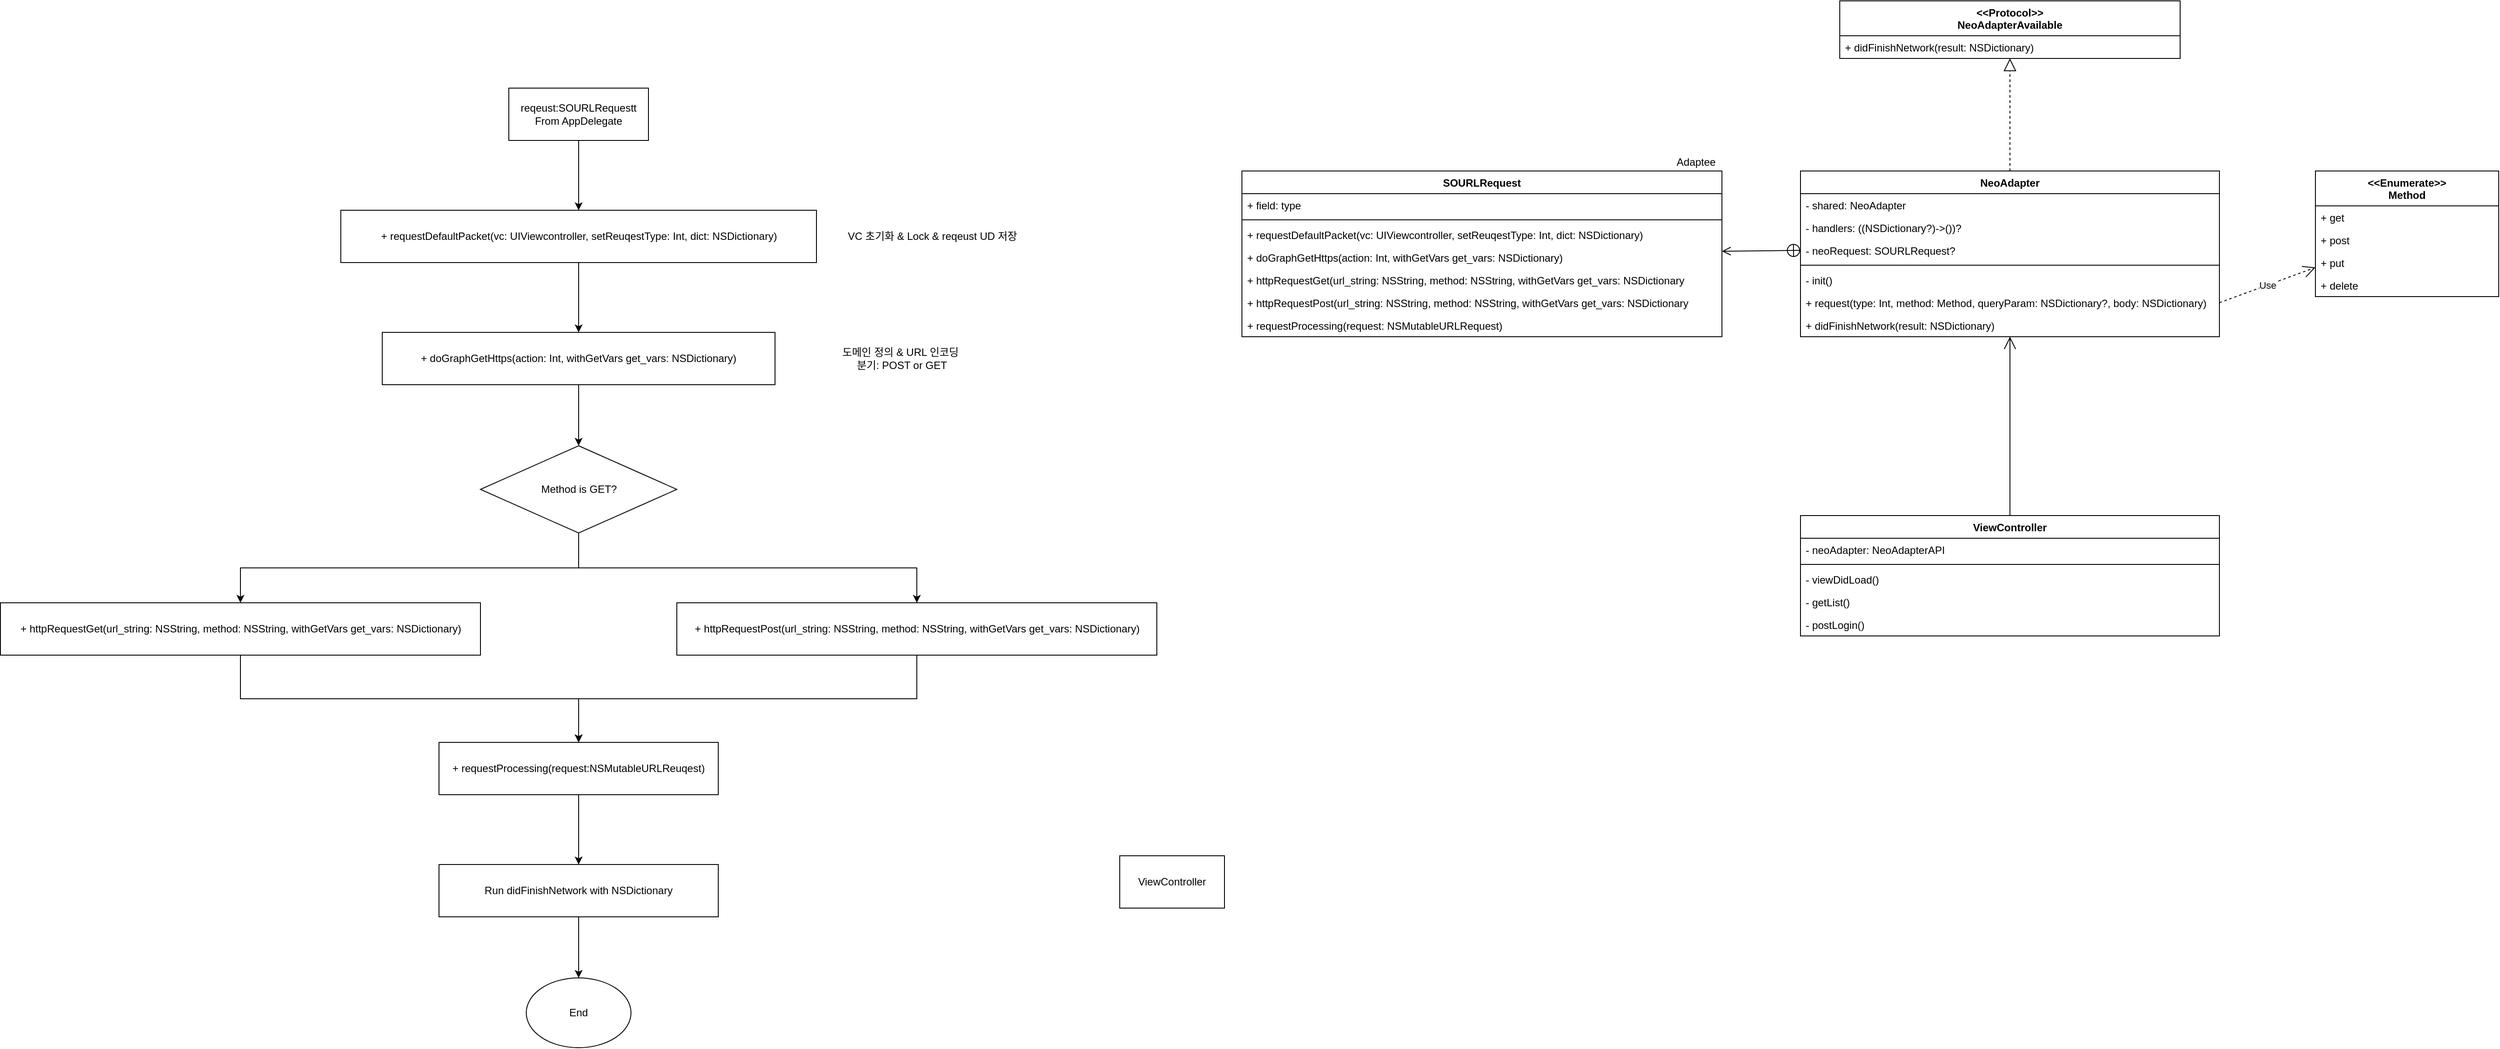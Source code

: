 <mxfile version="13.7.9" type="device"><diagram id="6hJ2Fb9KSyI2pSF-D7Mn" name="Page-1"><mxGraphModel dx="1933" dy="852" grid="1" gridSize="10" guides="1" tooltips="1" connect="1" arrows="1" fold="1" page="1" pageScale="1" pageWidth="827" pageHeight="1169" math="0" shadow="0"><root><mxCell id="0"/><mxCell id="1" parent="0"/><mxCell id="0b4FDYwiUjQ_mrkwIdnl-9" value="" style="edgeStyle=orthogonalEdgeStyle;rounded=0;orthogonalLoop=1;jettySize=auto;html=1;" parent="1" source="0b4FDYwiUjQ_mrkwIdnl-1" target="0b4FDYwiUjQ_mrkwIdnl-8" edge="1"><mxGeometry relative="1" as="geometry"/></mxCell><mxCell id="0b4FDYwiUjQ_mrkwIdnl-1" value="reqeust:SOURLRequestt&lt;br&gt;From AppDelegate" style="whiteSpace=wrap;html=1;" parent="1" vertex="1"><mxGeometry x="290" y="300" width="160" height="60" as="geometry"/></mxCell><mxCell id="0b4FDYwiUjQ_mrkwIdnl-11" value="" style="edgeStyle=orthogonalEdgeStyle;rounded=0;orthogonalLoop=1;jettySize=auto;html=1;" parent="1" source="0b4FDYwiUjQ_mrkwIdnl-8" target="0b4FDYwiUjQ_mrkwIdnl-10" edge="1"><mxGeometry relative="1" as="geometry"/></mxCell><mxCell id="0b4FDYwiUjQ_mrkwIdnl-8" value="&lt;span style=&quot;text-align: left&quot;&gt;+ requestDefaultPacket(vc: UIViewcontroller, setReuqestType: Int, dict: NSDictionary)&lt;/span&gt;" style="whiteSpace=wrap;html=1;" parent="1" vertex="1"><mxGeometry x="97.5" y="440" width="545" height="60" as="geometry"/></mxCell><mxCell id="0b4FDYwiUjQ_mrkwIdnl-17" value="" style="edgeStyle=orthogonalEdgeStyle;rounded=0;orthogonalLoop=1;jettySize=auto;html=1;" parent="1" source="0b4FDYwiUjQ_mrkwIdnl-10" target="0b4FDYwiUjQ_mrkwIdnl-16" edge="1"><mxGeometry relative="1" as="geometry"/></mxCell><mxCell id="0b4FDYwiUjQ_mrkwIdnl-10" value="&lt;span style=&quot;text-align: left&quot;&gt;+ doGraphGetHttps(action: Int, withGetVars get_vars: NSDictionary)&lt;/span&gt;" style="whiteSpace=wrap;html=1;" parent="1" vertex="1"><mxGeometry x="145" y="580" width="450" height="60" as="geometry"/></mxCell><mxCell id="0b4FDYwiUjQ_mrkwIdnl-12" value="도메인 정의 &amp;amp; URL 인코딩&amp;nbsp;&lt;br&gt;분기: POST or GET" style="text;html=1;align=center;verticalAlign=middle;resizable=0;points=[];autosize=1;" parent="1" vertex="1"><mxGeometry x="665" y="595" width="150" height="30" as="geometry"/></mxCell><mxCell id="0b4FDYwiUjQ_mrkwIdnl-13" value="VC 초기화 &amp;amp; Lock &amp;amp; reqeust UD 저장" style="text;html=1;align=center;verticalAlign=middle;resizable=0;points=[];autosize=1;" parent="1" vertex="1"><mxGeometry x="670" y="460" width="210" height="20" as="geometry"/></mxCell><mxCell id="0b4FDYwiUjQ_mrkwIdnl-20" style="edgeStyle=orthogonalEdgeStyle;rounded=0;orthogonalLoop=1;jettySize=auto;html=1;" parent="1" source="0b4FDYwiUjQ_mrkwIdnl-16" target="0b4FDYwiUjQ_mrkwIdnl-18" edge="1"><mxGeometry relative="1" as="geometry"/></mxCell><mxCell id="0b4FDYwiUjQ_mrkwIdnl-21" style="edgeStyle=orthogonalEdgeStyle;rounded=0;orthogonalLoop=1;jettySize=auto;html=1;" parent="1" source="0b4FDYwiUjQ_mrkwIdnl-16" target="0b4FDYwiUjQ_mrkwIdnl-19" edge="1"><mxGeometry relative="1" as="geometry"/></mxCell><mxCell id="0b4FDYwiUjQ_mrkwIdnl-16" value="Method is GET?" style="rhombus;whiteSpace=wrap;html=1;" parent="1" vertex="1"><mxGeometry x="257.5" y="710" width="225" height="100" as="geometry"/></mxCell><mxCell id="0b4FDYwiUjQ_mrkwIdnl-24" style="edgeStyle=orthogonalEdgeStyle;rounded=0;orthogonalLoop=1;jettySize=auto;html=1;exitX=0.5;exitY=1;exitDx=0;exitDy=0;" parent="1" source="0b4FDYwiUjQ_mrkwIdnl-18" target="0b4FDYwiUjQ_mrkwIdnl-22" edge="1"><mxGeometry relative="1" as="geometry"/></mxCell><mxCell id="0b4FDYwiUjQ_mrkwIdnl-18" value="+ httpRequestGet(url_string: NSString, method: NSString, withGetVars get_vars: NSDictionary)" style="whiteSpace=wrap;html=1;" parent="1" vertex="1"><mxGeometry x="-292.5" y="890" width="550" height="60" as="geometry"/></mxCell><mxCell id="0b4FDYwiUjQ_mrkwIdnl-25" style="edgeStyle=orthogonalEdgeStyle;rounded=0;orthogonalLoop=1;jettySize=auto;html=1;exitX=0.5;exitY=1;exitDx=0;exitDy=0;" parent="1" source="0b4FDYwiUjQ_mrkwIdnl-19" target="0b4FDYwiUjQ_mrkwIdnl-22" edge="1"><mxGeometry relative="1" as="geometry"/></mxCell><mxCell id="0b4FDYwiUjQ_mrkwIdnl-19" value="+ httpRequestPost(url_string: NSString, method: NSString, withGetVars get_vars: NSDictionary)" style="whiteSpace=wrap;html=1;" parent="1" vertex="1"><mxGeometry x="482.5" y="890" width="550" height="60" as="geometry"/></mxCell><mxCell id="0b4FDYwiUjQ_mrkwIdnl-28" value="" style="edgeStyle=orthogonalEdgeStyle;rounded=0;orthogonalLoop=1;jettySize=auto;html=1;" parent="1" source="0b4FDYwiUjQ_mrkwIdnl-22" target="0b4FDYwiUjQ_mrkwIdnl-27" edge="1"><mxGeometry relative="1" as="geometry"/></mxCell><mxCell id="0b4FDYwiUjQ_mrkwIdnl-22" value="+ requestProcessing(request:NSMutableURLReuqest)" style="whiteSpace=wrap;html=1;" parent="1" vertex="1"><mxGeometry x="210" y="1050" width="320" height="60" as="geometry"/></mxCell><mxCell id="0b4FDYwiUjQ_mrkwIdnl-30" value="" style="edgeStyle=orthogonalEdgeStyle;rounded=0;orthogonalLoop=1;jettySize=auto;html=1;" parent="1" source="0b4FDYwiUjQ_mrkwIdnl-27" target="0b4FDYwiUjQ_mrkwIdnl-29" edge="1"><mxGeometry relative="1" as="geometry"/></mxCell><mxCell id="0b4FDYwiUjQ_mrkwIdnl-32" value="&lt;&lt;Protocol&gt;&gt;&#10;NeoAdapterAvailable" style="swimlane;fontStyle=1;align=center;verticalAlign=top;childLayout=stackLayout;horizontal=1;startSize=40;horizontalStack=0;resizeParent=1;resizeParentMax=0;resizeLast=0;collapsible=1;marginBottom=0;" parent="1" vertex="1"><mxGeometry x="1815" y="200" width="390" height="66" as="geometry"/></mxCell><mxCell id="0b4FDYwiUjQ_mrkwIdnl-33" value="+ didFinishNetwork(result: NSDictionary)" style="text;strokeColor=none;fillColor=none;align=left;verticalAlign=top;spacingLeft=4;spacingRight=4;overflow=hidden;rotatable=0;points=[[0,0.5],[1,0.5]];portConstraint=eastwest;" parent="0b4FDYwiUjQ_mrkwIdnl-32" vertex="1"><mxGeometry y="40" width="390" height="26" as="geometry"/></mxCell><mxCell id="0b4FDYwiUjQ_mrkwIdnl-27" value="&lt;span&gt;Run didFinishNetwork with NSDictionary&lt;/span&gt;" style="whiteSpace=wrap;html=1;" parent="1" vertex="1"><mxGeometry x="210" y="1190" width="320" height="60" as="geometry"/></mxCell><mxCell id="0b4FDYwiUjQ_mrkwIdnl-29" value="End" style="ellipse;whiteSpace=wrap;html=1;" parent="1" vertex="1"><mxGeometry x="310" y="1320" width="120" height="80" as="geometry"/></mxCell><mxCell id="0b4FDYwiUjQ_mrkwIdnl-31" value="ViewController" style="whiteSpace=wrap;html=1;" parent="1" vertex="1"><mxGeometry x="990" y="1180" width="120" height="60" as="geometry"/></mxCell><mxCell id="0b4FDYwiUjQ_mrkwIdnl-47" value="" style="endArrow=block;dashed=1;endFill=0;endSize=12;html=1;" parent="1" source="0b4FDYwiUjQ_mrkwIdnl-36" target="0b4FDYwiUjQ_mrkwIdnl-32" edge="1"><mxGeometry width="160" relative="1" as="geometry"><mxPoint x="2040" y="316" as="sourcePoint"/><mxPoint x="2200" y="316" as="targetPoint"/></mxGeometry></mxCell><mxCell id="0b4FDYwiUjQ_mrkwIdnl-53" value="Use" style="endArrow=open;endSize=12;dashed=1;html=1;exitX=1;exitY=0.5;exitDx=0;exitDy=0;" parent="1" source="0b4FDYwiUjQ_mrkwIdnl-39" target="0b4FDYwiUjQ_mrkwIdnl-40" edge="1"><mxGeometry width="160" relative="1" as="geometry"><mxPoint x="2240" y="666" as="sourcePoint"/><mxPoint x="2400" y="666" as="targetPoint"/></mxGeometry></mxCell><mxCell id="0b4FDYwiUjQ_mrkwIdnl-54" value="" style="endArrow=open;startArrow=circlePlus;endFill=0;startFill=0;endSize=8;html=1;exitX=0;exitY=0.5;exitDx=0;exitDy=0;" parent="1" source="0b4FDYwiUjQ_mrkwIdnl-49" target="0b4FDYwiUjQ_mrkwIdnl-3" edge="1"><mxGeometry width="160" relative="1" as="geometry"><mxPoint x="990" y="510" as="sourcePoint"/><mxPoint x="1150" y="510" as="targetPoint"/></mxGeometry></mxCell><mxCell id="0b4FDYwiUjQ_mrkwIdnl-36" value="NeoAdapter" style="swimlane;fontStyle=1;align=center;verticalAlign=top;childLayout=stackLayout;horizontal=1;startSize=26;horizontalStack=0;resizeParent=1;resizeParentMax=0;resizeLast=0;collapsible=1;marginBottom=0;" parent="1" vertex="1"><mxGeometry x="1770" y="395" width="480" height="190" as="geometry"/></mxCell><mxCell id="0b4FDYwiUjQ_mrkwIdnl-50" value="- shared: NeoAdapter" style="text;strokeColor=none;fillColor=none;align=left;verticalAlign=top;spacingLeft=4;spacingRight=4;overflow=hidden;rotatable=0;points=[[0,0.5],[1,0.5]];portConstraint=eastwest;" parent="0b4FDYwiUjQ_mrkwIdnl-36" vertex="1"><mxGeometry y="26" width="480" height="26" as="geometry"/></mxCell><mxCell id="0b4FDYwiUjQ_mrkwIdnl-37" value="- handlers: ((NSDictionary?)-&gt;())?" style="text;strokeColor=none;fillColor=none;align=left;verticalAlign=top;spacingLeft=4;spacingRight=4;overflow=hidden;rotatable=0;points=[[0,0.5],[1,0.5]];portConstraint=eastwest;" parent="0b4FDYwiUjQ_mrkwIdnl-36" vertex="1"><mxGeometry y="52" width="480" height="26" as="geometry"/></mxCell><mxCell id="0b4FDYwiUjQ_mrkwIdnl-49" value="- neoRequest: SOURLRequest?" style="text;strokeColor=none;fillColor=none;align=left;verticalAlign=top;spacingLeft=4;spacingRight=4;overflow=hidden;rotatable=0;points=[[0,0.5],[1,0.5]];portConstraint=eastwest;" parent="0b4FDYwiUjQ_mrkwIdnl-36" vertex="1"><mxGeometry y="78" width="480" height="26" as="geometry"/></mxCell><mxCell id="0b4FDYwiUjQ_mrkwIdnl-38" value="" style="line;strokeWidth=1;fillColor=none;align=left;verticalAlign=middle;spacingTop=-1;spacingLeft=3;spacingRight=3;rotatable=0;labelPosition=right;points=[];portConstraint=eastwest;" parent="0b4FDYwiUjQ_mrkwIdnl-36" vertex="1"><mxGeometry y="104" width="480" height="8" as="geometry"/></mxCell><mxCell id="0b4FDYwiUjQ_mrkwIdnl-51" value="- init()" style="text;strokeColor=none;fillColor=none;align=left;verticalAlign=top;spacingLeft=4;spacingRight=4;overflow=hidden;rotatable=0;points=[[0,0.5],[1,0.5]];portConstraint=eastwest;" parent="0b4FDYwiUjQ_mrkwIdnl-36" vertex="1"><mxGeometry y="112" width="480" height="26" as="geometry"/></mxCell><mxCell id="0b4FDYwiUjQ_mrkwIdnl-39" value="+ request(type: Int, method: Method, queryParam: NSDictionary?, body: NSDictionary)" style="text;strokeColor=none;fillColor=none;align=left;verticalAlign=top;spacingLeft=4;spacingRight=4;overflow=hidden;rotatable=0;points=[[0,0.5],[1,0.5]];portConstraint=eastwest;" parent="0b4FDYwiUjQ_mrkwIdnl-36" vertex="1"><mxGeometry y="138" width="480" height="26" as="geometry"/></mxCell><mxCell id="0b4FDYwiUjQ_mrkwIdnl-48" value="+ didFinishNetwork(result: NSDictionary)" style="text;strokeColor=none;fillColor=none;align=left;verticalAlign=top;spacingLeft=4;spacingRight=4;overflow=hidden;rotatable=0;points=[[0,0.5],[1,0.5]];portConstraint=eastwest;" parent="0b4FDYwiUjQ_mrkwIdnl-36" vertex="1"><mxGeometry y="164" width="480" height="26" as="geometry"/></mxCell><mxCell id="0b4FDYwiUjQ_mrkwIdnl-3" value="SOURLRequest" style="swimlane;fontStyle=1;align=center;verticalAlign=top;childLayout=stackLayout;horizontal=1;startSize=26;horizontalStack=0;resizeParent=1;resizeParentMax=0;resizeLast=0;collapsible=1;marginBottom=0;" parent="1" vertex="1"><mxGeometry x="1130" y="395" width="550" height="190" as="geometry"/></mxCell><mxCell id="0b4FDYwiUjQ_mrkwIdnl-4" value="+ field: type" style="text;strokeColor=none;fillColor=none;align=left;verticalAlign=top;spacingLeft=4;spacingRight=4;overflow=hidden;rotatable=0;points=[[0,0.5],[1,0.5]];portConstraint=eastwest;" parent="0b4FDYwiUjQ_mrkwIdnl-3" vertex="1"><mxGeometry y="26" width="550" height="26" as="geometry"/></mxCell><mxCell id="0b4FDYwiUjQ_mrkwIdnl-5" value="" style="line;strokeWidth=1;fillColor=none;align=left;verticalAlign=middle;spacingTop=-1;spacingLeft=3;spacingRight=3;rotatable=0;labelPosition=right;points=[];portConstraint=eastwest;" parent="0b4FDYwiUjQ_mrkwIdnl-3" vertex="1"><mxGeometry y="52" width="550" height="8" as="geometry"/></mxCell><mxCell id="0b4FDYwiUjQ_mrkwIdnl-6" value="+ requestDefaultPacket(vc: UIViewcontroller, setReuqestType: Int, dict: NSDictionary)" style="text;strokeColor=none;fillColor=none;align=left;verticalAlign=top;spacingLeft=4;spacingRight=4;overflow=hidden;rotatable=0;points=[[0,0.5],[1,0.5]];portConstraint=eastwest;" parent="0b4FDYwiUjQ_mrkwIdnl-3" vertex="1"><mxGeometry y="60" width="550" height="26" as="geometry"/></mxCell><mxCell id="0b4FDYwiUjQ_mrkwIdnl-7" value="+ doGraphGetHttps(action: Int, withGetVars get_vars: NSDictionary)" style="text;strokeColor=none;fillColor=none;align=left;verticalAlign=top;spacingLeft=4;spacingRight=4;overflow=hidden;rotatable=0;points=[[0,0.5],[1,0.5]];portConstraint=eastwest;" parent="0b4FDYwiUjQ_mrkwIdnl-3" vertex="1"><mxGeometry y="86" width="550" height="26" as="geometry"/></mxCell><mxCell id="0b4FDYwiUjQ_mrkwIdnl-14" value="+ httpRequestGet(url_string: NSString, method: NSString, withGetVars get_vars: NSDictionary" style="text;strokeColor=none;fillColor=none;align=left;verticalAlign=top;spacingLeft=4;spacingRight=4;overflow=hidden;rotatable=0;points=[[0,0.5],[1,0.5]];portConstraint=eastwest;" parent="0b4FDYwiUjQ_mrkwIdnl-3" vertex="1"><mxGeometry y="112" width="550" height="26" as="geometry"/></mxCell><mxCell id="0b4FDYwiUjQ_mrkwIdnl-15" value="+ httpRequestPost(url_string: NSString, method: NSString, withGetVars get_vars: NSDictionary" style="text;strokeColor=none;fillColor=none;align=left;verticalAlign=top;spacingLeft=4;spacingRight=4;overflow=hidden;rotatable=0;points=[[0,0.5],[1,0.5]];portConstraint=eastwest;" parent="0b4FDYwiUjQ_mrkwIdnl-3" vertex="1"><mxGeometry y="138" width="550" height="26" as="geometry"/></mxCell><mxCell id="0b4FDYwiUjQ_mrkwIdnl-23" value="+ requestProcessing(request: NSMutableURLRequest)" style="text;strokeColor=none;fillColor=none;align=left;verticalAlign=top;spacingLeft=4;spacingRight=4;overflow=hidden;rotatable=0;points=[[0,0.5],[1,0.5]];portConstraint=eastwest;" parent="0b4FDYwiUjQ_mrkwIdnl-3" vertex="1"><mxGeometry y="164" width="550" height="26" as="geometry"/></mxCell><mxCell id="2" value="Adaptee" style="text;html=1;align=center;verticalAlign=middle;resizable=0;points=[];autosize=1;" parent="1" vertex="1"><mxGeometry x="1620" y="375" width="60" height="20" as="geometry"/></mxCell><mxCell id="0b4FDYwiUjQ_mrkwIdnl-40" value="&lt;&lt;Enumerate&gt;&gt;&#10;Method" style="swimlane;fontStyle=1;align=center;verticalAlign=top;childLayout=stackLayout;horizontal=1;startSize=40;horizontalStack=0;resizeParent=1;resizeParentMax=0;resizeLast=0;collapsible=1;marginBottom=0;" parent="1" vertex="1"><mxGeometry x="2360" y="395" width="210" height="144" as="geometry"/></mxCell><mxCell id="0b4FDYwiUjQ_mrkwIdnl-41" value="+ get" style="text;strokeColor=none;fillColor=none;align=left;verticalAlign=top;spacingLeft=4;spacingRight=4;overflow=hidden;rotatable=0;points=[[0,0.5],[1,0.5]];portConstraint=eastwest;" parent="0b4FDYwiUjQ_mrkwIdnl-40" vertex="1"><mxGeometry y="40" width="210" height="26" as="geometry"/></mxCell><mxCell id="0b4FDYwiUjQ_mrkwIdnl-44" value="+ post" style="text;strokeColor=none;fillColor=none;align=left;verticalAlign=top;spacingLeft=4;spacingRight=4;overflow=hidden;rotatable=0;points=[[0,0.5],[1,0.5]];portConstraint=eastwest;" parent="0b4FDYwiUjQ_mrkwIdnl-40" vertex="1"><mxGeometry y="66" width="210" height="26" as="geometry"/></mxCell><mxCell id="0b4FDYwiUjQ_mrkwIdnl-45" value="+ put" style="text;strokeColor=none;fillColor=none;align=left;verticalAlign=top;spacingLeft=4;spacingRight=4;overflow=hidden;rotatable=0;points=[[0,0.5],[1,0.5]];portConstraint=eastwest;" parent="0b4FDYwiUjQ_mrkwIdnl-40" vertex="1"><mxGeometry y="92" width="210" height="26" as="geometry"/></mxCell><mxCell id="0b4FDYwiUjQ_mrkwIdnl-46" value="+ delete" style="text;strokeColor=none;fillColor=none;align=left;verticalAlign=top;spacingLeft=4;spacingRight=4;overflow=hidden;rotatable=0;points=[[0,0.5],[1,0.5]];portConstraint=eastwest;" parent="0b4FDYwiUjQ_mrkwIdnl-40" vertex="1"><mxGeometry y="118" width="210" height="26" as="geometry"/></mxCell><mxCell id="ZLf5zGggP5PZPs9UwaOw-2" value="ViewController" style="swimlane;fontStyle=1;align=center;verticalAlign=top;childLayout=stackLayout;horizontal=1;startSize=26;horizontalStack=0;resizeParent=1;resizeParentMax=0;resizeLast=0;collapsible=1;marginBottom=0;" parent="1" vertex="1"><mxGeometry x="1770" y="790" width="480" height="138" as="geometry"/></mxCell><mxCell id="ZLf5zGggP5PZPs9UwaOw-5" value="- neoAdapter: NeoAdapterAPI" style="text;strokeColor=none;fillColor=none;align=left;verticalAlign=top;spacingLeft=4;spacingRight=4;overflow=hidden;rotatable=0;points=[[0,0.5],[1,0.5]];portConstraint=eastwest;" parent="ZLf5zGggP5PZPs9UwaOw-2" vertex="1"><mxGeometry y="26" width="480" height="26" as="geometry"/></mxCell><mxCell id="ZLf5zGggP5PZPs9UwaOw-6" value="" style="line;strokeWidth=1;fillColor=none;align=left;verticalAlign=middle;spacingTop=-1;spacingLeft=3;spacingRight=3;rotatable=0;labelPosition=right;points=[];portConstraint=eastwest;" parent="ZLf5zGggP5PZPs9UwaOw-2" vertex="1"><mxGeometry y="52" width="480" height="8" as="geometry"/></mxCell><mxCell id="ZLf5zGggP5PZPs9UwaOw-7" value="- viewDidLoad()" style="text;strokeColor=none;fillColor=none;align=left;verticalAlign=top;spacingLeft=4;spacingRight=4;overflow=hidden;rotatable=0;points=[[0,0.5],[1,0.5]];portConstraint=eastwest;" parent="ZLf5zGggP5PZPs9UwaOw-2" vertex="1"><mxGeometry y="60" width="480" height="26" as="geometry"/></mxCell><mxCell id="ZLf5zGggP5PZPs9UwaOw-8" value="- getList()" style="text;strokeColor=none;fillColor=none;align=left;verticalAlign=top;spacingLeft=4;spacingRight=4;overflow=hidden;rotatable=0;points=[[0,0.5],[1,0.5]];portConstraint=eastwest;" parent="ZLf5zGggP5PZPs9UwaOw-2" vertex="1"><mxGeometry y="86" width="480" height="26" as="geometry"/></mxCell><mxCell id="ZLf5zGggP5PZPs9UwaOw-9" value="- postLogin()" style="text;strokeColor=none;fillColor=none;align=left;verticalAlign=top;spacingLeft=4;spacingRight=4;overflow=hidden;rotatable=0;points=[[0,0.5],[1,0.5]];portConstraint=eastwest;" parent="ZLf5zGggP5PZPs9UwaOw-2" vertex="1"><mxGeometry y="112" width="480" height="26" as="geometry"/></mxCell><mxCell id="ZLf5zGggP5PZPs9UwaOw-10" value="" style="endArrow=open;endFill=1;endSize=12;html=1;" parent="1" source="ZLf5zGggP5PZPs9UwaOw-2" target="0b4FDYwiUjQ_mrkwIdnl-36" edge="1"><mxGeometry width="160" relative="1" as="geometry"><mxPoint x="1960" y="710" as="sourcePoint"/><mxPoint x="2120" y="710" as="targetPoint"/></mxGeometry></mxCell></root></mxGraphModel></diagram></mxfile>